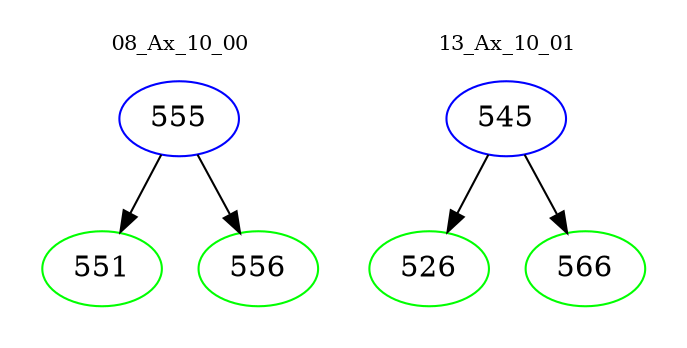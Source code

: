 digraph{
subgraph cluster_0 {
color = white
label = "08_Ax_10_00";
fontsize=10;
T0_555 [label="555", color="blue"]
T0_555 -> T0_551 [color="black"]
T0_551 [label="551", color="green"]
T0_555 -> T0_556 [color="black"]
T0_556 [label="556", color="green"]
}
subgraph cluster_1 {
color = white
label = "13_Ax_10_01";
fontsize=10;
T1_545 [label="545", color="blue"]
T1_545 -> T1_526 [color="black"]
T1_526 [label="526", color="green"]
T1_545 -> T1_566 [color="black"]
T1_566 [label="566", color="green"]
}
}
